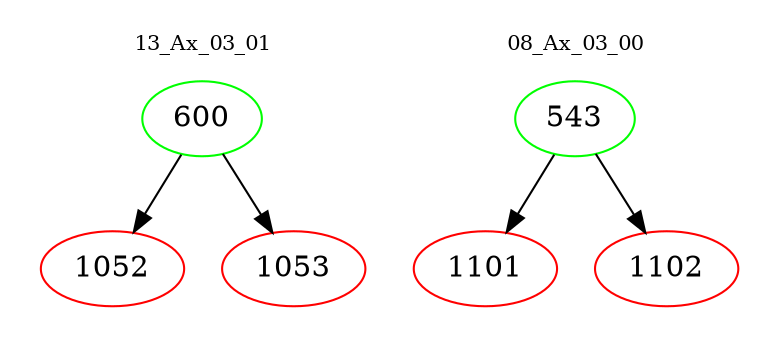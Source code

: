 digraph{
subgraph cluster_0 {
color = white
label = "13_Ax_03_01";
fontsize=10;
T0_600 [label="600", color="green"]
T0_600 -> T0_1052 [color="black"]
T0_1052 [label="1052", color="red"]
T0_600 -> T0_1053 [color="black"]
T0_1053 [label="1053", color="red"]
}
subgraph cluster_1 {
color = white
label = "08_Ax_03_00";
fontsize=10;
T1_543 [label="543", color="green"]
T1_543 -> T1_1101 [color="black"]
T1_1101 [label="1101", color="red"]
T1_543 -> T1_1102 [color="black"]
T1_1102 [label="1102", color="red"]
}
}
